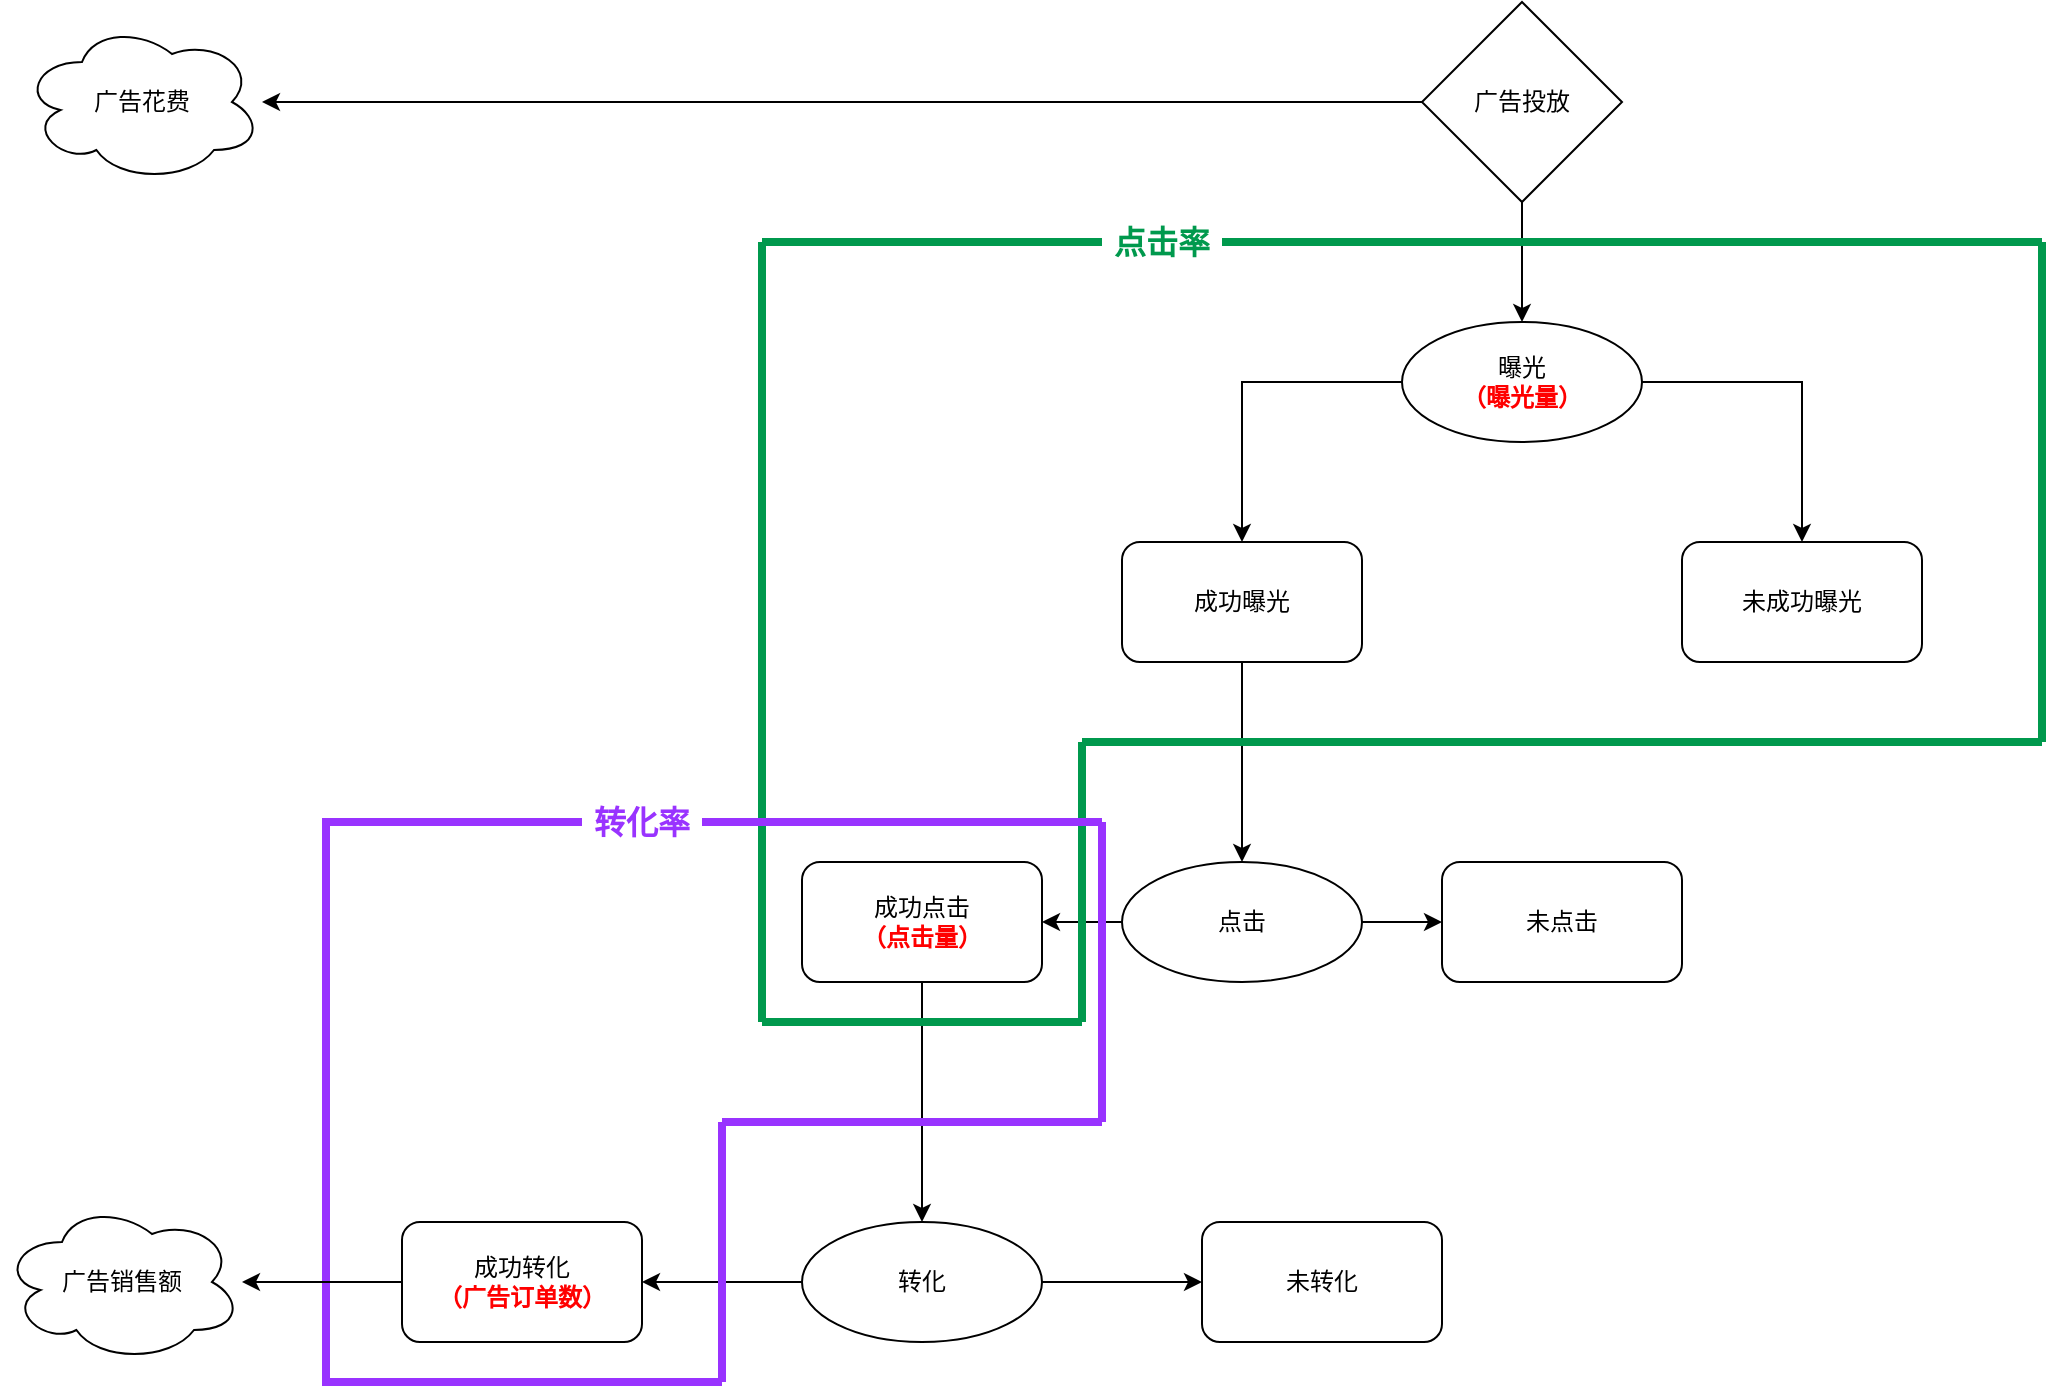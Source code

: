 <mxfile version="15.2.9" type="github">
  <diagram id="wVl1Xk5N_F89rSZ8x50N" name="广告指标分析">
    <mxGraphModel dx="2249" dy="1883" grid="1" gridSize="10" guides="1" tooltips="1" connect="1" arrows="1" fold="1" page="1" pageScale="1" pageWidth="827" pageHeight="1169" math="0" shadow="0">
      <root>
        <mxCell id="0" />
        <mxCell id="1" parent="0" />
        <mxCell id="QavnCJLfeFvL9Ilh5AfC-46" value="" style="group" parent="1" vertex="1" connectable="0">
          <mxGeometry x="-500" y="-90" width="860" height="691" as="geometry" />
        </mxCell>
        <mxCell id="QavnCJLfeFvL9Ilh5AfC-20" value="成功转化&lt;br&gt;&lt;b&gt;&lt;font color=&quot;#ff0000&quot;&gt;（广告订单数）&lt;/font&gt;&lt;/b&gt;" style="whiteSpace=wrap;html=1;rounded=1;" parent="QavnCJLfeFvL9Ilh5AfC-46" vertex="1">
          <mxGeometry x="40" y="610" width="120" height="60" as="geometry" />
        </mxCell>
        <mxCell id="QavnCJLfeFvL9Ilh5AfC-21" value="" style="edgeStyle=orthogonalEdgeStyle;rounded=0;orthogonalLoop=1;jettySize=auto;html=1;" parent="QavnCJLfeFvL9Ilh5AfC-46" source="QavnCJLfeFvL9Ilh5AfC-16" target="QavnCJLfeFvL9Ilh5AfC-20" edge="1">
          <mxGeometry x="40" y="155" as="geometry" />
        </mxCell>
        <mxCell id="QavnCJLfeFvL9Ilh5AfC-2" value="曝光&lt;br&gt;&lt;b&gt;&lt;font color=&quot;#ff0000&quot;&gt;（曝光量）&lt;/font&gt;&lt;/b&gt;" style="ellipse;whiteSpace=wrap;html=1;rounded=1;" parent="QavnCJLfeFvL9Ilh5AfC-46" vertex="1">
          <mxGeometry x="540" y="160" width="120" height="60" as="geometry" />
        </mxCell>
        <mxCell id="QavnCJLfeFvL9Ilh5AfC-4" value="成功曝光" style="whiteSpace=wrap;html=1;rounded=1;" parent="QavnCJLfeFvL9Ilh5AfC-46" vertex="1">
          <mxGeometry x="400" y="270" width="120" height="60" as="geometry" />
        </mxCell>
        <mxCell id="QavnCJLfeFvL9Ilh5AfC-5" value="" style="edgeStyle=orthogonalEdgeStyle;rounded=0;orthogonalLoop=1;jettySize=auto;html=1;" parent="QavnCJLfeFvL9Ilh5AfC-46" source="QavnCJLfeFvL9Ilh5AfC-2" target="QavnCJLfeFvL9Ilh5AfC-4" edge="1">
          <mxGeometry x="240" y="40" as="geometry" />
        </mxCell>
        <mxCell id="QavnCJLfeFvL9Ilh5AfC-6" value="未成功曝光" style="whiteSpace=wrap;html=1;rounded=1;" parent="QavnCJLfeFvL9Ilh5AfC-46" vertex="1">
          <mxGeometry x="680" y="270" width="120" height="60" as="geometry" />
        </mxCell>
        <mxCell id="QavnCJLfeFvL9Ilh5AfC-7" value="" style="edgeStyle=orthogonalEdgeStyle;rounded=0;orthogonalLoop=1;jettySize=auto;html=1;" parent="QavnCJLfeFvL9Ilh5AfC-46" source="QavnCJLfeFvL9Ilh5AfC-2" target="QavnCJLfeFvL9Ilh5AfC-6" edge="1">
          <mxGeometry x="240" y="40" as="geometry" />
        </mxCell>
        <mxCell id="QavnCJLfeFvL9Ilh5AfC-8" value="点击" style="ellipse;whiteSpace=wrap;html=1;rounded=1;" parent="QavnCJLfeFvL9Ilh5AfC-46" vertex="1">
          <mxGeometry x="400" y="430" width="120" height="60" as="geometry" />
        </mxCell>
        <mxCell id="QavnCJLfeFvL9Ilh5AfC-9" value="" style="edgeStyle=orthogonalEdgeStyle;rounded=0;orthogonalLoop=1;jettySize=auto;html=1;" parent="QavnCJLfeFvL9Ilh5AfC-46" source="QavnCJLfeFvL9Ilh5AfC-4" target="QavnCJLfeFvL9Ilh5AfC-8" edge="1">
          <mxGeometry x="240" y="40" as="geometry" />
        </mxCell>
        <mxCell id="QavnCJLfeFvL9Ilh5AfC-10" value="成功点击&lt;br&gt;&lt;b&gt;&lt;font color=&quot;#ff0000&quot;&gt;（点击量）&lt;/font&gt;&lt;/b&gt;" style="rounded=1;whiteSpace=wrap;html=1;" parent="QavnCJLfeFvL9Ilh5AfC-46" vertex="1">
          <mxGeometry x="240" y="430" width="120" height="60" as="geometry" />
        </mxCell>
        <mxCell id="QavnCJLfeFvL9Ilh5AfC-11" value="" style="edgeStyle=orthogonalEdgeStyle;rounded=0;orthogonalLoop=1;jettySize=auto;html=1;" parent="QavnCJLfeFvL9Ilh5AfC-46" source="QavnCJLfeFvL9Ilh5AfC-8" target="QavnCJLfeFvL9Ilh5AfC-10" edge="1">
          <mxGeometry x="240" y="90" as="geometry" />
        </mxCell>
        <mxCell id="QavnCJLfeFvL9Ilh5AfC-14" value="未点击" style="whiteSpace=wrap;html=1;rounded=1;" parent="QavnCJLfeFvL9Ilh5AfC-46" vertex="1">
          <mxGeometry x="560" y="430" width="120" height="60" as="geometry" />
        </mxCell>
        <mxCell id="QavnCJLfeFvL9Ilh5AfC-15" value="" style="edgeStyle=orthogonalEdgeStyle;rounded=0;orthogonalLoop=1;jettySize=auto;html=1;" parent="QavnCJLfeFvL9Ilh5AfC-46" source="QavnCJLfeFvL9Ilh5AfC-8" target="QavnCJLfeFvL9Ilh5AfC-14" edge="1">
          <mxGeometry x="240" y="90" as="geometry" />
        </mxCell>
        <mxCell id="QavnCJLfeFvL9Ilh5AfC-16" value="转化" style="ellipse;whiteSpace=wrap;html=1;rounded=1;" parent="QavnCJLfeFvL9Ilh5AfC-46" vertex="1">
          <mxGeometry x="240" y="610" width="120" height="60" as="geometry" />
        </mxCell>
        <mxCell id="QavnCJLfeFvL9Ilh5AfC-17" value="" style="edgeStyle=orthogonalEdgeStyle;rounded=0;orthogonalLoop=1;jettySize=auto;html=1;" parent="QavnCJLfeFvL9Ilh5AfC-46" source="QavnCJLfeFvL9Ilh5AfC-10" target="QavnCJLfeFvL9Ilh5AfC-16" edge="1">
          <mxGeometry x="240" y="40" as="geometry" />
        </mxCell>
        <mxCell id="QavnCJLfeFvL9Ilh5AfC-19" value="广告投放" style="rhombus;whiteSpace=wrap;html=1;" parent="QavnCJLfeFvL9Ilh5AfC-46" vertex="1">
          <mxGeometry x="550" width="100" height="100" as="geometry" />
        </mxCell>
        <mxCell id="QavnCJLfeFvL9Ilh5AfC-3" value="" style="edgeStyle=orthogonalEdgeStyle;rounded=0;orthogonalLoop=1;jettySize=auto;html=1;exitX=0.5;exitY=1;exitDx=0;exitDy=0;" parent="QavnCJLfeFvL9Ilh5AfC-46" source="QavnCJLfeFvL9Ilh5AfC-19" target="QavnCJLfeFvL9Ilh5AfC-2" edge="1">
          <mxGeometry x="240" y="40" as="geometry">
            <mxPoint x="600" y="110" as="sourcePoint" />
          </mxGeometry>
        </mxCell>
        <mxCell id="QavnCJLfeFvL9Ilh5AfC-22" value="未转化" style="whiteSpace=wrap;html=1;rounded=1;" parent="QavnCJLfeFvL9Ilh5AfC-46" vertex="1">
          <mxGeometry x="440" y="610" width="120" height="60" as="geometry" />
        </mxCell>
        <mxCell id="QavnCJLfeFvL9Ilh5AfC-23" value="" style="edgeStyle=orthogonalEdgeStyle;rounded=0;orthogonalLoop=1;jettySize=auto;html=1;" parent="QavnCJLfeFvL9Ilh5AfC-46" source="QavnCJLfeFvL9Ilh5AfC-16" target="QavnCJLfeFvL9Ilh5AfC-22" edge="1">
          <mxGeometry x="240" y="155" as="geometry" />
        </mxCell>
        <mxCell id="QavnCJLfeFvL9Ilh5AfC-32" value="点击率" style="text;html=1;strokeColor=none;fillColor=none;align=center;verticalAlign=middle;whiteSpace=wrap;rounded=0;strokeWidth=1;fontColor=#00994D;fontStyle=1;fontSize=16;" parent="QavnCJLfeFvL9Ilh5AfC-46" vertex="1">
          <mxGeometry x="390" y="110" width="60" height="20" as="geometry" />
        </mxCell>
        <mxCell id="QavnCJLfeFvL9Ilh5AfC-37" value="" style="group" parent="QavnCJLfeFvL9Ilh5AfC-46" vertex="1" connectable="0">
          <mxGeometry x="220" y="120" width="640" height="390" as="geometry" />
        </mxCell>
        <mxCell id="QavnCJLfeFvL9Ilh5AfC-26" value="" style="endArrow=none;html=1;strokeColor=#00994D;strokeWidth=4;" parent="QavnCJLfeFvL9Ilh5AfC-37" edge="1">
          <mxGeometry width="50" height="50" as="geometry">
            <mxPoint y="390" as="sourcePoint" />
            <mxPoint as="targetPoint" />
          </mxGeometry>
        </mxCell>
        <mxCell id="QavnCJLfeFvL9Ilh5AfC-27" value="" style="endArrow=none;html=1;strokeColor=#00994D;strokeWidth=4;" parent="QavnCJLfeFvL9Ilh5AfC-37" edge="1">
          <mxGeometry width="50" height="50" as="geometry">
            <mxPoint y="390" as="sourcePoint" />
            <mxPoint x="160" y="390" as="targetPoint" />
          </mxGeometry>
        </mxCell>
        <mxCell id="QavnCJLfeFvL9Ilh5AfC-28" value="" style="endArrow=none;html=1;strokeColor=#00994D;strokeWidth=4;" parent="QavnCJLfeFvL9Ilh5AfC-37" edge="1">
          <mxGeometry width="50" height="50" as="geometry">
            <mxPoint x="160" y="390" as="sourcePoint" />
            <mxPoint x="160" y="250" as="targetPoint" />
          </mxGeometry>
        </mxCell>
        <mxCell id="QavnCJLfeFvL9Ilh5AfC-29" value="" style="endArrow=none;html=1;startArrow=none;strokeColor=#00994D;strokeWidth=4;" parent="QavnCJLfeFvL9Ilh5AfC-37" source="QavnCJLfeFvL9Ilh5AfC-32" edge="1">
          <mxGeometry width="50" height="50" as="geometry">
            <mxPoint as="sourcePoint" />
            <mxPoint x="640" as="targetPoint" />
          </mxGeometry>
        </mxCell>
        <mxCell id="QavnCJLfeFvL9Ilh5AfC-30" value="" style="endArrow=none;html=1;strokeColor=#00994D;strokeWidth=4;" parent="QavnCJLfeFvL9Ilh5AfC-37" edge="1">
          <mxGeometry width="50" height="50" as="geometry">
            <mxPoint x="160" y="250" as="sourcePoint" />
            <mxPoint x="640" y="250" as="targetPoint" />
          </mxGeometry>
        </mxCell>
        <mxCell id="QavnCJLfeFvL9Ilh5AfC-31" value="" style="endArrow=none;html=1;strokeColor=#00994D;strokeWidth=4;" parent="QavnCJLfeFvL9Ilh5AfC-37" edge="1">
          <mxGeometry width="50" height="50" as="geometry">
            <mxPoint x="640" y="250" as="sourcePoint" />
            <mxPoint x="640" as="targetPoint" />
          </mxGeometry>
        </mxCell>
        <mxCell id="QavnCJLfeFvL9Ilh5AfC-33" value="" style="endArrow=none;html=1;strokeColor=#00994D;strokeWidth=4;" parent="QavnCJLfeFvL9Ilh5AfC-37" target="QavnCJLfeFvL9Ilh5AfC-32" edge="1">
          <mxGeometry width="50" height="50" as="geometry">
            <mxPoint as="sourcePoint" />
            <mxPoint x="640" as="targetPoint" />
          </mxGeometry>
        </mxCell>
        <mxCell id="QavnCJLfeFvL9Ilh5AfC-44" value="" style="endArrow=none;html=1;fontSize=16;fontColor=#B266FF;strokeColor=#9933FF;strokeWidth=4;" parent="QavnCJLfeFvL9Ilh5AfC-37" edge="1">
          <mxGeometry width="50" height="50" relative="1" as="geometry">
            <mxPoint x="-30" y="290" as="sourcePoint" />
            <mxPoint x="170" y="290" as="targetPoint" />
          </mxGeometry>
        </mxCell>
        <mxCell id="QavnCJLfeFvL9Ilh5AfC-38" value="" style="endArrow=none;html=1;fontSize=16;fontColor=#B266FF;strokeColor=#9933FF;strokeWidth=4;" parent="QavnCJLfeFvL9Ilh5AfC-46" edge="1">
          <mxGeometry width="50" height="50" relative="1" as="geometry">
            <mxPoint x="2" y="691" as="sourcePoint" />
            <mxPoint x="2" y="410" as="targetPoint" />
          </mxGeometry>
        </mxCell>
        <mxCell id="QavnCJLfeFvL9Ilh5AfC-39" value="" style="endArrow=none;html=1;fontSize=16;fontColor=#B266FF;strokeColor=#9933FF;strokeWidth=4;entryX=0;entryY=0.5;entryDx=0;entryDy=0;" parent="QavnCJLfeFvL9Ilh5AfC-46" target="QavnCJLfeFvL9Ilh5AfC-45" edge="1">
          <mxGeometry width="50" height="50" relative="1" as="geometry">
            <mxPoint y="410" as="sourcePoint" />
            <mxPoint x="140" y="410" as="targetPoint" />
          </mxGeometry>
        </mxCell>
        <mxCell id="QavnCJLfeFvL9Ilh5AfC-40" value="" style="endArrow=none;html=1;fontSize=16;fontColor=#B266FF;strokeColor=#9933FF;strokeWidth=4;" parent="QavnCJLfeFvL9Ilh5AfC-46" edge="1">
          <mxGeometry width="50" height="50" relative="1" as="geometry">
            <mxPoint y="690" as="sourcePoint" />
            <mxPoint x="200" y="690" as="targetPoint" />
          </mxGeometry>
        </mxCell>
        <mxCell id="QavnCJLfeFvL9Ilh5AfC-41" value="" style="endArrow=none;html=1;fontSize=16;fontColor=#B266FF;strokeColor=#9933FF;strokeWidth=4;" parent="QavnCJLfeFvL9Ilh5AfC-46" edge="1">
          <mxGeometry width="50" height="50" relative="1" as="geometry">
            <mxPoint x="200" y="560" as="sourcePoint" />
            <mxPoint x="200" y="690" as="targetPoint" />
          </mxGeometry>
        </mxCell>
        <mxCell id="QavnCJLfeFvL9Ilh5AfC-42" value="" style="endArrow=none;html=1;fontSize=16;fontColor=#B266FF;strokeColor=#9933FF;strokeWidth=4;" parent="QavnCJLfeFvL9Ilh5AfC-46" edge="1">
          <mxGeometry width="50" height="50" relative="1" as="geometry">
            <mxPoint x="200" y="560" as="sourcePoint" />
            <mxPoint x="390" y="560" as="targetPoint" />
          </mxGeometry>
        </mxCell>
        <mxCell id="QavnCJLfeFvL9Ilh5AfC-43" value="" style="endArrow=none;html=1;fontSize=16;fontColor=#B266FF;strokeColor=#9933FF;strokeWidth=4;" parent="QavnCJLfeFvL9Ilh5AfC-46" edge="1">
          <mxGeometry width="50" height="50" relative="1" as="geometry">
            <mxPoint x="390" y="560" as="sourcePoint" />
            <mxPoint x="390" y="410" as="targetPoint" />
          </mxGeometry>
        </mxCell>
        <mxCell id="QavnCJLfeFvL9Ilh5AfC-45" value="转化率" style="text;html=1;strokeColor=none;fillColor=none;align=center;verticalAlign=middle;whiteSpace=wrap;rounded=0;strokeWidth=1;fontColor=#9933FF;fontStyle=1;fontSize=16;" parent="QavnCJLfeFvL9Ilh5AfC-46" vertex="1">
          <mxGeometry x="130" y="400" width="60" height="20" as="geometry" />
        </mxCell>
        <mxCell id="QavnCJLfeFvL9Ilh5AfC-47" value="广告销售额" style="ellipse;shape=cloud;whiteSpace=wrap;html=1;rounded=1;" parent="1" vertex="1">
          <mxGeometry x="-660" y="510" width="120" height="80" as="geometry" />
        </mxCell>
        <mxCell id="QavnCJLfeFvL9Ilh5AfC-48" value="" style="edgeStyle=orthogonalEdgeStyle;rounded=0;orthogonalLoop=1;jettySize=auto;html=1;fontSize=16;fontColor=none;strokeColor=default;strokeWidth=1;noLabel=1;" parent="1" source="QavnCJLfeFvL9Ilh5AfC-20" target="QavnCJLfeFvL9Ilh5AfC-47" edge="1">
          <mxGeometry relative="1" as="geometry" />
        </mxCell>
        <mxCell id="QavnCJLfeFvL9Ilh5AfC-49" value="广告花费" style="ellipse;shape=cloud;whiteSpace=wrap;html=1;" parent="1" vertex="1">
          <mxGeometry x="-650" y="-80" width="120" height="80" as="geometry" />
        </mxCell>
        <mxCell id="QavnCJLfeFvL9Ilh5AfC-50" value="" style="edgeStyle=orthogonalEdgeStyle;rounded=0;orthogonalLoop=1;jettySize=auto;html=1;fontSize=16;fontColor=none;strokeColor=default;strokeWidth=1;" parent="1" source="QavnCJLfeFvL9Ilh5AfC-19" target="QavnCJLfeFvL9Ilh5AfC-49" edge="1">
          <mxGeometry relative="1" as="geometry" />
        </mxCell>
      </root>
    </mxGraphModel>
  </diagram>
</mxfile>
